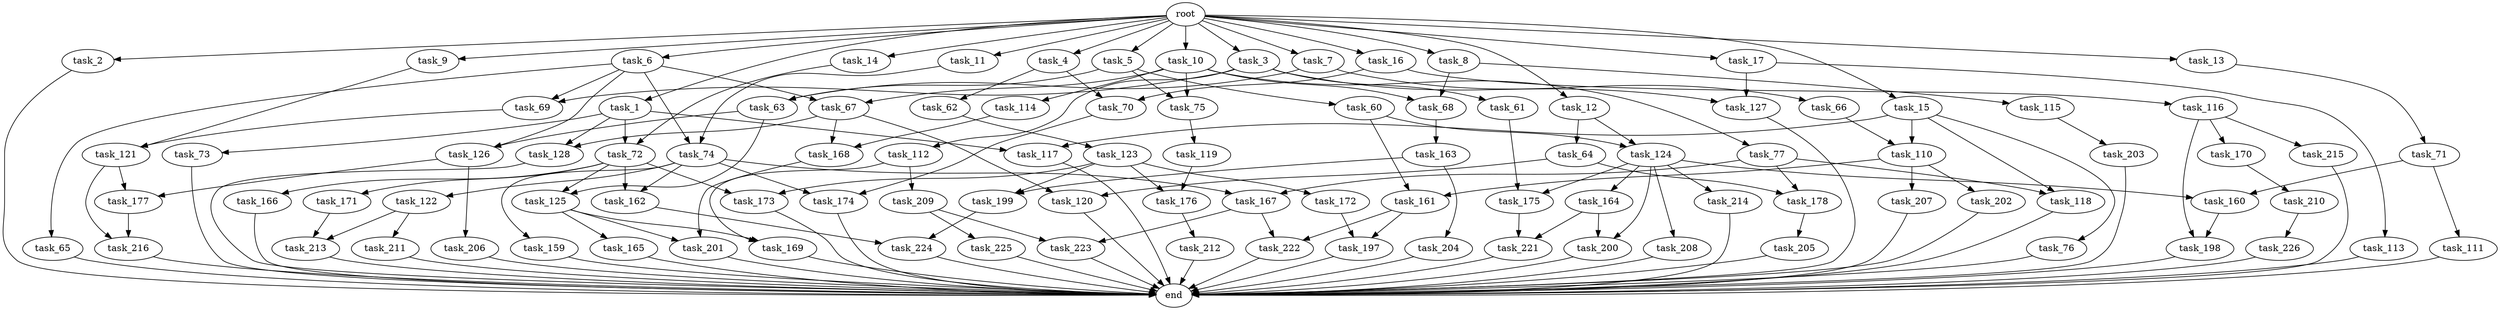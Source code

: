 digraph G {
  root [size="0.000000"];
  task_1 [size="10.240000"];
  task_2 [size="10.240000"];
  task_3 [size="10.240000"];
  task_4 [size="10.240000"];
  task_5 [size="10.240000"];
  task_6 [size="10.240000"];
  task_7 [size="10.240000"];
  task_8 [size="10.240000"];
  task_9 [size="10.240000"];
  task_10 [size="10.240000"];
  task_11 [size="10.240000"];
  task_12 [size="10.240000"];
  task_13 [size="10.240000"];
  task_14 [size="10.240000"];
  task_15 [size="10.240000"];
  task_16 [size="10.240000"];
  task_17 [size="10.240000"];
  task_60 [size="1374389534.720000"];
  task_61 [size="8589934592.000000"];
  task_62 [size="5497558138.880000"];
  task_63 [size="1717986918.400000"];
  task_64 [size="343597383.680000"];
  task_65 [size="8589934592.000000"];
  task_66 [size="343597383.680000"];
  task_67 [size="15547781611.520000"];
  task_68 [size="15547781611.520000"];
  task_69 [size="17179869184.000000"];
  task_70 [size="12455405158.400000"];
  task_71 [size="3092376453.120000"];
  task_72 [size="12455405158.400000"];
  task_73 [size="5497558138.880000"];
  task_74 [size="15547781611.520000"];
  task_75 [size="8332236554.240000"];
  task_76 [size="343597383.680000"];
  task_77 [size="6957847019.520000"];
  task_110 [size="3435973836.800000"];
  task_111 [size="4209067950.080000"];
  task_112 [size="8589934592.000000"];
  task_113 [size="773094113.280000"];
  task_114 [size="6957847019.520000"];
  task_115 [size="8589934592.000000"];
  task_116 [size="6957847019.520000"];
  task_117 [size="5841155522.560000"];
  task_118 [size="687194767.360000"];
  task_119 [size="2147483648.000000"];
  task_120 [size="8933531975.680000"];
  task_121 [size="3521873182.720000"];
  task_122 [size="8589934592.000000"];
  task_123 [size="5497558138.880000"];
  task_124 [size="2491081031.680000"];
  task_125 [size="10995116277.760000"];
  task_126 [size="14087492730.880001"];
  task_127 [size="9363028705.280001"];
  task_128 [size="5841155522.560000"];
  task_159 [size="8589934592.000000"];
  task_160 [size="7301444403.200000"];
  task_161 [size="2920577761.280000"];
  task_162 [size="14087492730.880001"];
  task_163 [size="8589934592.000000"];
  task_164 [size="3092376453.120000"];
  task_165 [size="2147483648.000000"];
  task_166 [size="5497558138.880000"];
  task_167 [size="8933531975.680000"];
  task_168 [size="3435973836.800000"];
  task_169 [size="3521873182.720000"];
  task_170 [size="343597383.680000"];
  task_171 [size="5497558138.880000"];
  task_172 [size="4209067950.080000"];
  task_173 [size="9706626088.960001"];
  task_174 [size="10737418240.000000"];
  task_175 [size="6184752906.240000"];
  task_176 [size="12799002542.080000"];
  task_177 [size="6270652252.160000"];
  task_178 [size="8933531975.680000"];
  task_197 [size="12799002542.080000"];
  task_198 [size="3435973836.800000"];
  task_199 [size="8418135900.160000"];
  task_200 [size="8589934592.000000"];
  task_201 [size="10737418240.000000"];
  task_202 [size="773094113.280000"];
  task_203 [size="2147483648.000000"];
  task_204 [size="4209067950.080000"];
  task_205 [size="5497558138.880000"];
  task_206 [size="5497558138.880000"];
  task_207 [size="773094113.280000"];
  task_208 [size="3092376453.120000"];
  task_209 [size="1374389534.720000"];
  task_210 [size="5497558138.880000"];
  task_211 [size="773094113.280000"];
  task_212 [size="4209067950.080000"];
  task_213 [size="6270652252.160000"];
  task_214 [size="3092376453.120000"];
  task_215 [size="343597383.680000"];
  task_216 [size="3865470566.400000"];
  task_221 [size="7645041786.880000"];
  task_222 [size="8418135900.160000"];
  task_223 [size="7301444403.200000"];
  task_224 [size="5841155522.560000"];
  task_225 [size="3092376453.120000"];
  task_226 [size="2147483648.000000"];
  end [size="0.000000"];

  root -> task_1 [size="1.000000"];
  root -> task_2 [size="1.000000"];
  root -> task_3 [size="1.000000"];
  root -> task_4 [size="1.000000"];
  root -> task_5 [size="1.000000"];
  root -> task_6 [size="1.000000"];
  root -> task_7 [size="1.000000"];
  root -> task_8 [size="1.000000"];
  root -> task_9 [size="1.000000"];
  root -> task_10 [size="1.000000"];
  root -> task_11 [size="1.000000"];
  root -> task_12 [size="1.000000"];
  root -> task_13 [size="1.000000"];
  root -> task_14 [size="1.000000"];
  root -> task_15 [size="1.000000"];
  root -> task_16 [size="1.000000"];
  root -> task_17 [size="1.000000"];
  task_1 -> task_72 [size="536870912.000000"];
  task_1 -> task_73 [size="536870912.000000"];
  task_1 -> task_117 [size="536870912.000000"];
  task_1 -> task_128 [size="536870912.000000"];
  task_2 -> end [size="1.000000"];
  task_3 -> task_61 [size="838860800.000000"];
  task_3 -> task_69 [size="838860800.000000"];
  task_3 -> task_112 [size="838860800.000000"];
  task_3 -> task_127 [size="838860800.000000"];
  task_4 -> task_62 [size="536870912.000000"];
  task_4 -> task_70 [size="536870912.000000"];
  task_5 -> task_60 [size="134217728.000000"];
  task_5 -> task_63 [size="134217728.000000"];
  task_5 -> task_75 [size="134217728.000000"];
  task_6 -> task_65 [size="838860800.000000"];
  task_6 -> task_67 [size="838860800.000000"];
  task_6 -> task_69 [size="838860800.000000"];
  task_6 -> task_74 [size="838860800.000000"];
  task_6 -> task_126 [size="838860800.000000"];
  task_7 -> task_63 [size="33554432.000000"];
  task_7 -> task_66 [size="33554432.000000"];
  task_8 -> task_68 [size="838860800.000000"];
  task_8 -> task_115 [size="838860800.000000"];
  task_9 -> task_121 [size="209715200.000000"];
  task_10 -> task_67 [size="679477248.000000"];
  task_10 -> task_68 [size="679477248.000000"];
  task_10 -> task_75 [size="679477248.000000"];
  task_10 -> task_77 [size="679477248.000000"];
  task_10 -> task_114 [size="679477248.000000"];
  task_11 -> task_74 [size="679477248.000000"];
  task_12 -> task_64 [size="33554432.000000"];
  task_12 -> task_124 [size="33554432.000000"];
  task_13 -> task_71 [size="301989888.000000"];
  task_14 -> task_72 [size="679477248.000000"];
  task_15 -> task_76 [size="33554432.000000"];
  task_15 -> task_110 [size="33554432.000000"];
  task_15 -> task_117 [size="33554432.000000"];
  task_15 -> task_118 [size="33554432.000000"];
  task_16 -> task_70 [size="679477248.000000"];
  task_16 -> task_116 [size="679477248.000000"];
  task_17 -> task_113 [size="75497472.000000"];
  task_17 -> task_127 [size="75497472.000000"];
  task_60 -> task_124 [size="209715200.000000"];
  task_60 -> task_161 [size="209715200.000000"];
  task_61 -> task_175 [size="301989888.000000"];
  task_62 -> task_123 [size="536870912.000000"];
  task_63 -> task_125 [size="536870912.000000"];
  task_63 -> task_126 [size="536870912.000000"];
  task_64 -> task_120 [size="838860800.000000"];
  task_64 -> task_178 [size="838860800.000000"];
  task_65 -> end [size="1.000000"];
  task_66 -> task_110 [size="301989888.000000"];
  task_67 -> task_120 [size="33554432.000000"];
  task_67 -> task_128 [size="33554432.000000"];
  task_67 -> task_168 [size="33554432.000000"];
  task_68 -> task_163 [size="838860800.000000"];
  task_69 -> task_121 [size="134217728.000000"];
  task_70 -> task_174 [size="209715200.000000"];
  task_71 -> task_111 [size="411041792.000000"];
  task_71 -> task_160 [size="411041792.000000"];
  task_72 -> task_125 [size="536870912.000000"];
  task_72 -> task_162 [size="536870912.000000"];
  task_72 -> task_166 [size="536870912.000000"];
  task_72 -> task_171 [size="536870912.000000"];
  task_72 -> task_173 [size="536870912.000000"];
  task_73 -> end [size="1.000000"];
  task_74 -> task_122 [size="838860800.000000"];
  task_74 -> task_159 [size="838860800.000000"];
  task_74 -> task_162 [size="838860800.000000"];
  task_74 -> task_167 [size="838860800.000000"];
  task_74 -> task_174 [size="838860800.000000"];
  task_75 -> task_119 [size="209715200.000000"];
  task_76 -> end [size="1.000000"];
  task_77 -> task_118 [size="33554432.000000"];
  task_77 -> task_167 [size="33554432.000000"];
  task_77 -> task_178 [size="33554432.000000"];
  task_110 -> task_161 [size="75497472.000000"];
  task_110 -> task_202 [size="75497472.000000"];
  task_110 -> task_207 [size="75497472.000000"];
  task_111 -> end [size="1.000000"];
  task_112 -> task_169 [size="134217728.000000"];
  task_112 -> task_209 [size="134217728.000000"];
  task_113 -> end [size="1.000000"];
  task_114 -> task_168 [size="301989888.000000"];
  task_115 -> task_203 [size="209715200.000000"];
  task_116 -> task_170 [size="33554432.000000"];
  task_116 -> task_198 [size="33554432.000000"];
  task_116 -> task_215 [size="33554432.000000"];
  task_117 -> end [size="1.000000"];
  task_118 -> end [size="1.000000"];
  task_119 -> task_176 [size="838860800.000000"];
  task_120 -> end [size="1.000000"];
  task_121 -> task_177 [size="75497472.000000"];
  task_121 -> task_216 [size="75497472.000000"];
  task_122 -> task_211 [size="75497472.000000"];
  task_122 -> task_213 [size="75497472.000000"];
  task_123 -> task_172 [size="411041792.000000"];
  task_123 -> task_173 [size="411041792.000000"];
  task_123 -> task_176 [size="411041792.000000"];
  task_123 -> task_199 [size="411041792.000000"];
  task_124 -> task_160 [size="301989888.000000"];
  task_124 -> task_164 [size="301989888.000000"];
  task_124 -> task_175 [size="301989888.000000"];
  task_124 -> task_200 [size="301989888.000000"];
  task_124 -> task_208 [size="301989888.000000"];
  task_124 -> task_214 [size="301989888.000000"];
  task_125 -> task_165 [size="209715200.000000"];
  task_125 -> task_169 [size="209715200.000000"];
  task_125 -> task_201 [size="209715200.000000"];
  task_126 -> task_177 [size="536870912.000000"];
  task_126 -> task_206 [size="536870912.000000"];
  task_127 -> end [size="1.000000"];
  task_128 -> end [size="1.000000"];
  task_159 -> end [size="1.000000"];
  task_160 -> task_198 [size="301989888.000000"];
  task_161 -> task_197 [size="411041792.000000"];
  task_161 -> task_222 [size="411041792.000000"];
  task_162 -> task_224 [size="33554432.000000"];
  task_163 -> task_199 [size="411041792.000000"];
  task_163 -> task_204 [size="411041792.000000"];
  task_164 -> task_200 [size="536870912.000000"];
  task_164 -> task_221 [size="536870912.000000"];
  task_165 -> end [size="1.000000"];
  task_166 -> end [size="1.000000"];
  task_167 -> task_222 [size="411041792.000000"];
  task_167 -> task_223 [size="411041792.000000"];
  task_168 -> task_201 [size="838860800.000000"];
  task_169 -> end [size="1.000000"];
  task_170 -> task_210 [size="536870912.000000"];
  task_171 -> task_213 [size="536870912.000000"];
  task_172 -> task_197 [size="838860800.000000"];
  task_173 -> end [size="1.000000"];
  task_174 -> end [size="1.000000"];
  task_175 -> task_221 [size="209715200.000000"];
  task_176 -> task_212 [size="411041792.000000"];
  task_177 -> task_216 [size="301989888.000000"];
  task_178 -> task_205 [size="536870912.000000"];
  task_197 -> end [size="1.000000"];
  task_198 -> end [size="1.000000"];
  task_199 -> task_224 [size="536870912.000000"];
  task_200 -> end [size="1.000000"];
  task_201 -> end [size="1.000000"];
  task_202 -> end [size="1.000000"];
  task_203 -> end [size="1.000000"];
  task_204 -> end [size="1.000000"];
  task_205 -> end [size="1.000000"];
  task_206 -> end [size="1.000000"];
  task_207 -> end [size="1.000000"];
  task_208 -> end [size="1.000000"];
  task_209 -> task_223 [size="301989888.000000"];
  task_209 -> task_225 [size="301989888.000000"];
  task_210 -> task_226 [size="209715200.000000"];
  task_211 -> end [size="1.000000"];
  task_212 -> end [size="1.000000"];
  task_213 -> end [size="1.000000"];
  task_214 -> end [size="1.000000"];
  task_215 -> end [size="1.000000"];
  task_216 -> end [size="1.000000"];
  task_221 -> end [size="1.000000"];
  task_222 -> end [size="1.000000"];
  task_223 -> end [size="1.000000"];
  task_224 -> end [size="1.000000"];
  task_225 -> end [size="1.000000"];
  task_226 -> end [size="1.000000"];
}
